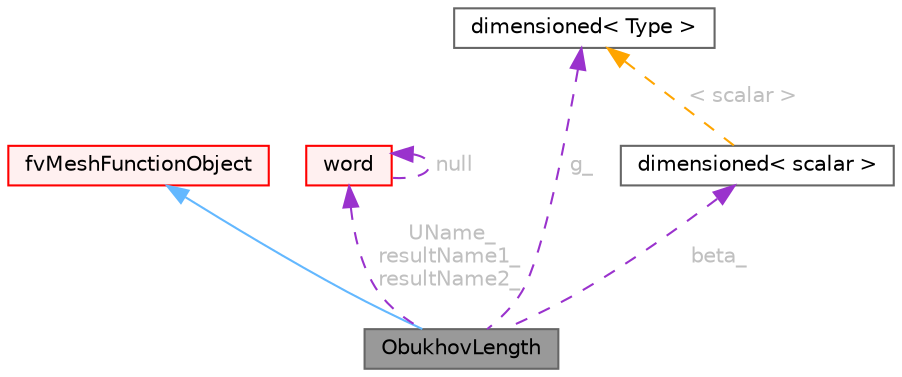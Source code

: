 digraph "ObukhovLength"
{
 // LATEX_PDF_SIZE
  bgcolor="transparent";
  edge [fontname=Helvetica,fontsize=10,labelfontname=Helvetica,labelfontsize=10];
  node [fontname=Helvetica,fontsize=10,shape=box,height=0.2,width=0.4];
  Node1 [id="Node000001",label="ObukhovLength",height=0.2,width=0.4,color="gray40", fillcolor="grey60", style="filled", fontcolor="black",tooltip="Computes the Obukhov length field and associated friction velocity field."];
  Node2 -> Node1 [id="edge1_Node000001_Node000002",dir="back",color="steelblue1",style="solid",tooltip=" "];
  Node2 [id="Node000002",label="fvMeshFunctionObject",height=0.2,width=0.4,color="red", fillcolor="#FFF0F0", style="filled",URL="$classFoam_1_1functionObjects_1_1fvMeshFunctionObject.html",tooltip="Specialization of Foam::functionObject for an Foam::fvMesh, providing a reference to the Foam::fvMesh..."];
  Node7 -> Node1 [id="edge2_Node000001_Node000007",dir="back",color="darkorchid3",style="dashed",tooltip=" ",label=" UName_\nresultName1_\nresultName2_",fontcolor="grey" ];
  Node7 [id="Node000007",label="word",height=0.2,width=0.4,color="red", fillcolor="#FFF0F0", style="filled",URL="$classFoam_1_1word.html",tooltip="A class for handling words, derived from Foam::string."];
  Node7 -> Node7 [id="edge3_Node000007_Node000007",dir="back",color="darkorchid3",style="dashed",tooltip=" ",label=" null",fontcolor="grey" ];
  Node76 -> Node1 [id="edge4_Node000001_Node000076",dir="back",color="darkorchid3",style="dashed",tooltip=" ",label=" beta_",fontcolor="grey" ];
  Node76 [id="Node000076",label="dimensioned\< scalar \>",height=0.2,width=0.4,color="gray40", fillcolor="white", style="filled",URL="$classFoam_1_1dimensioned.html",tooltip=" "];
  Node25 -> Node76 [id="edge5_Node000076_Node000025",dir="back",color="orange",style="dashed",tooltip=" ",label=" \< scalar \>",fontcolor="grey" ];
  Node25 [id="Node000025",label="dimensioned\< Type \>",height=0.2,width=0.4,color="gray40", fillcolor="white", style="filled",URL="$classFoam_1_1dimensioned.html",tooltip="Generic dimensioned Type class."];
  Node25 -> Node1 [id="edge6_Node000001_Node000025",dir="back",color="darkorchid3",style="dashed",tooltip=" ",label=" g_",fontcolor="grey" ];
}
